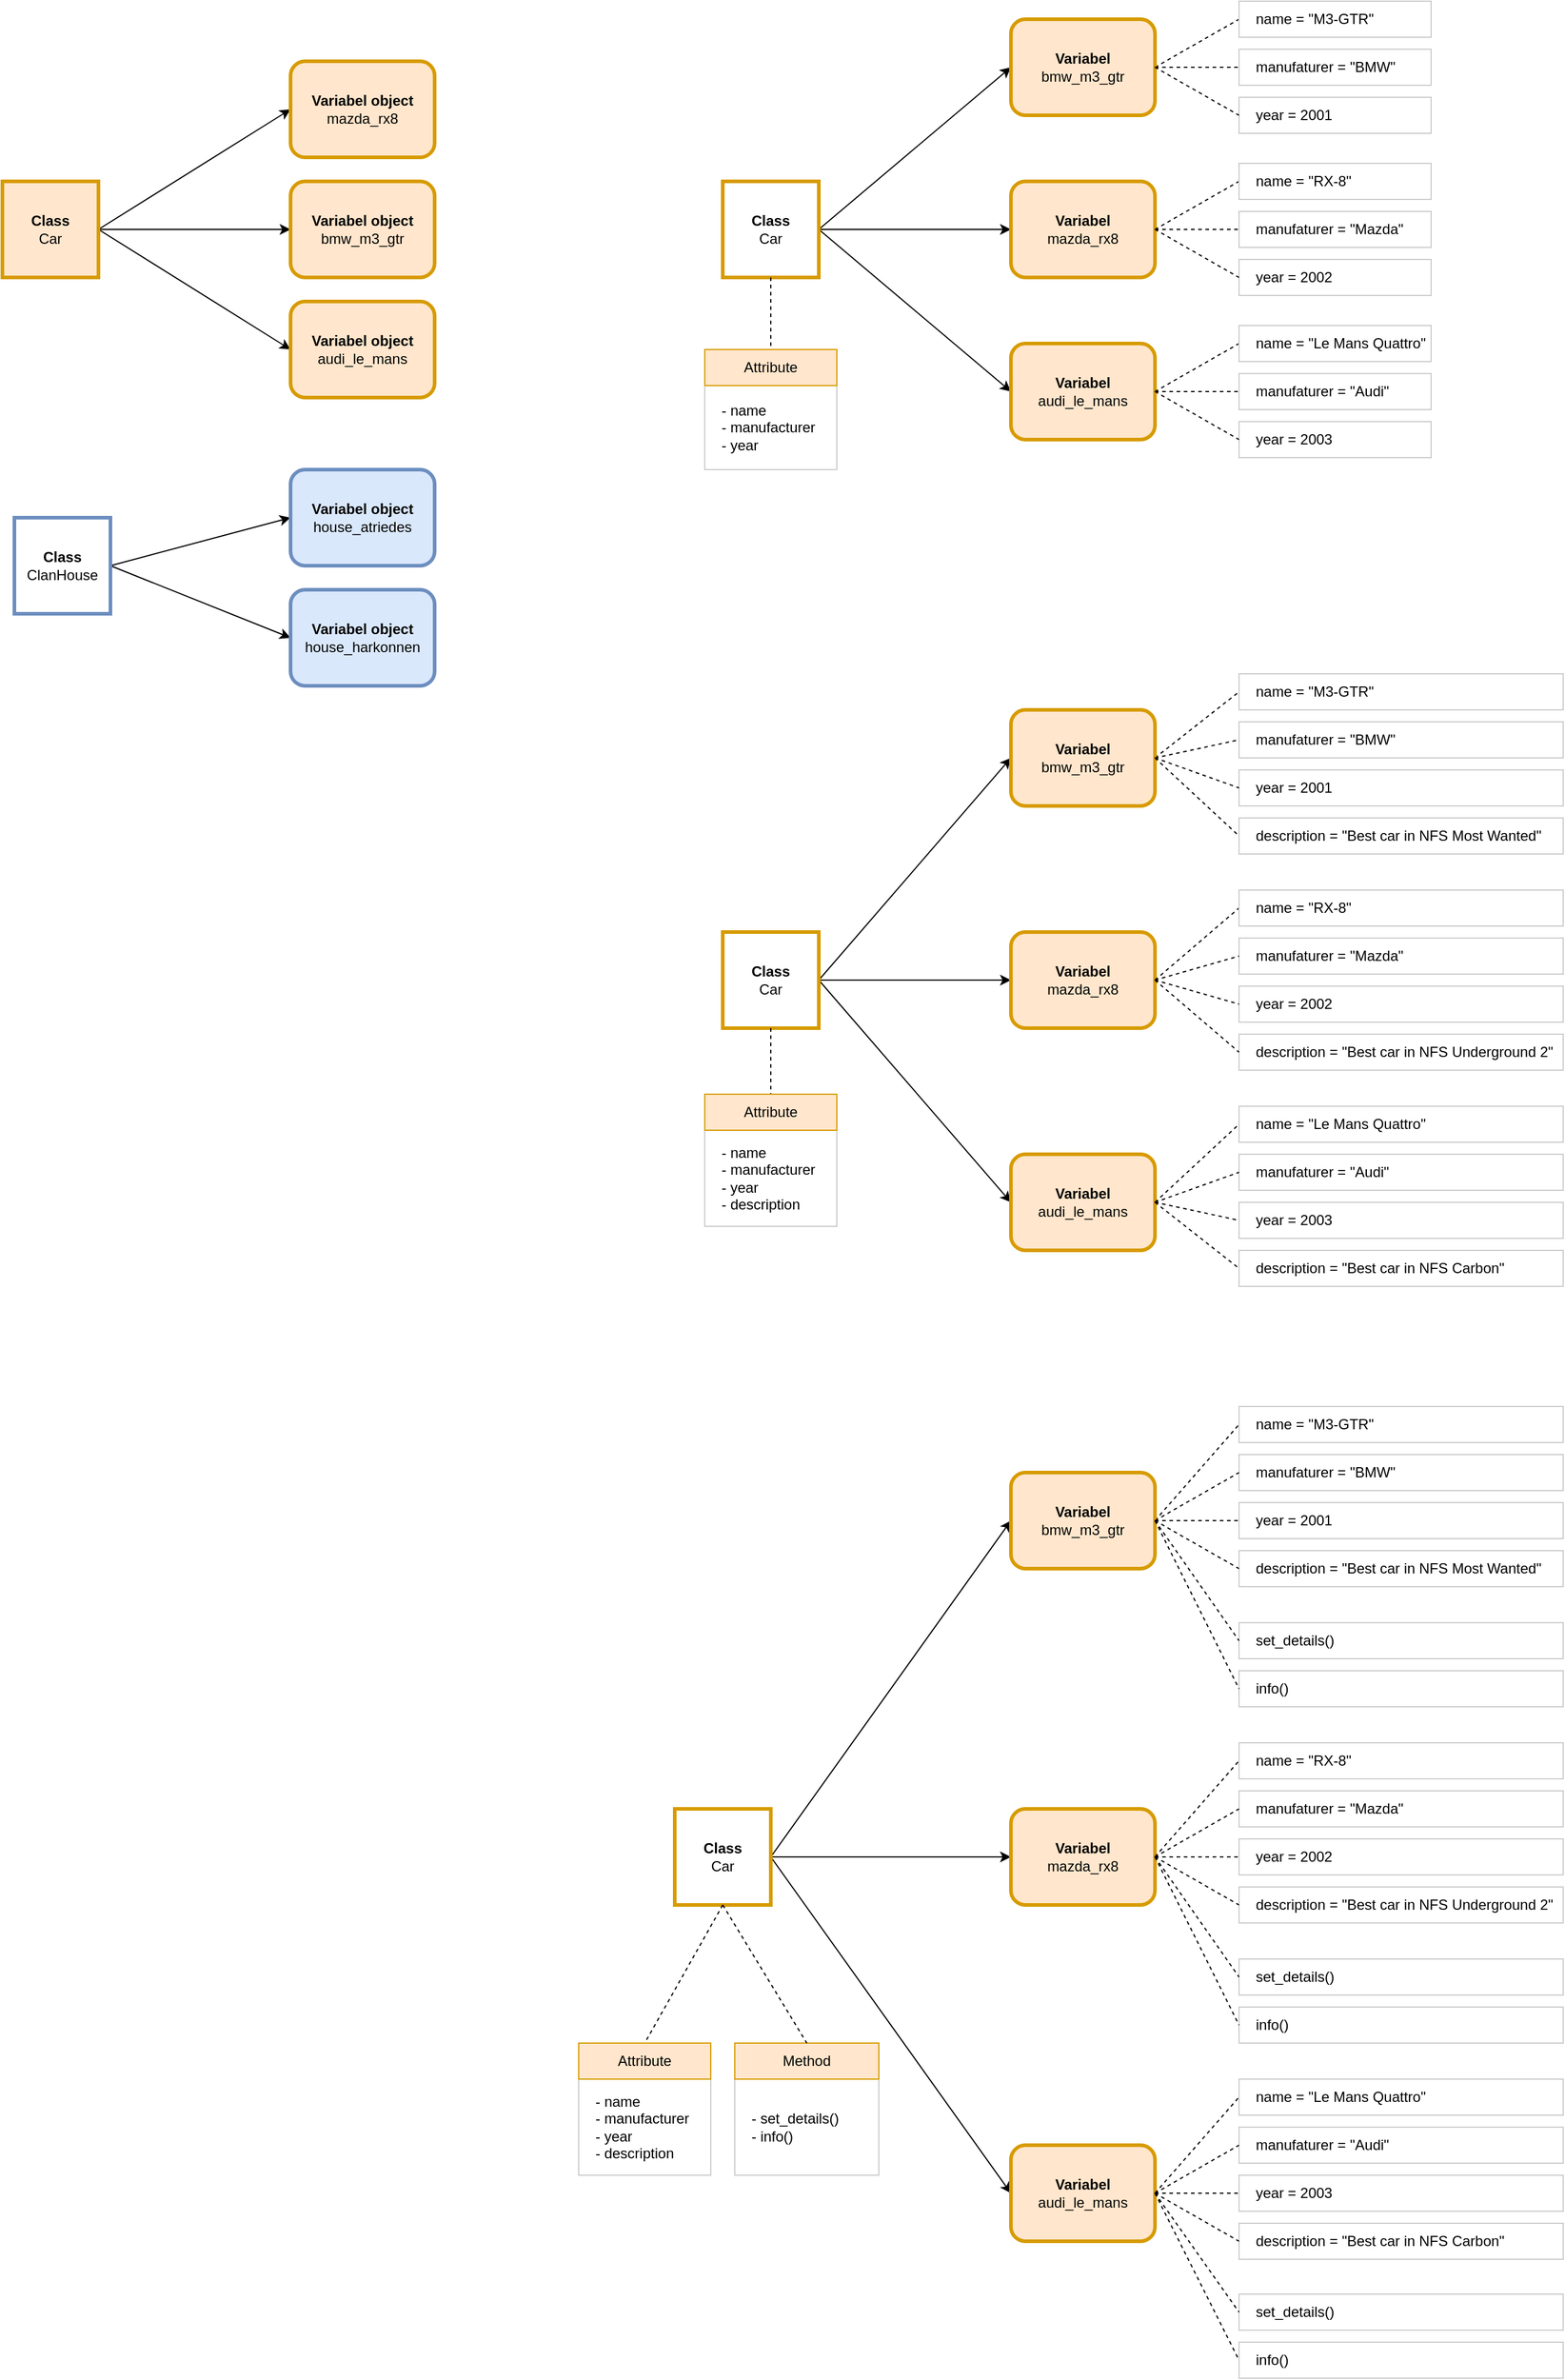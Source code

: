 <mxfile version="22.0.2" type="device">
  <diagram name="Page-1" id="iPndn1mSsLPBSzLqaiKI">
    <mxGraphModel dx="1605" dy="2214" grid="1" gridSize="10" guides="1" tooltips="1" connect="1" arrows="1" fold="1" page="1" pageScale="1" pageWidth="827" pageHeight="1169" math="0" shadow="0">
      <root>
        <mxCell id="0" />
        <mxCell id="1" parent="0" />
        <mxCell id="UMjxPtLC1FxlKbhX4c1e-8" style="rounded=0;orthogonalLoop=1;jettySize=auto;html=1;entryX=0;entryY=0.5;entryDx=0;entryDy=0;exitX=1;exitY=0.5;exitDx=0;exitDy=0;" parent="1" source="UMjxPtLC1FxlKbhX4c1e-1" target="UMjxPtLC1FxlKbhX4c1e-5" edge="1">
          <mxGeometry relative="1" as="geometry" />
        </mxCell>
        <mxCell id="UMjxPtLC1FxlKbhX4c1e-9" style="rounded=0;orthogonalLoop=1;jettySize=auto;html=1;entryX=0;entryY=0.5;entryDx=0;entryDy=0;" parent="1" source="UMjxPtLC1FxlKbhX4c1e-1" target="UMjxPtLC1FxlKbhX4c1e-6" edge="1">
          <mxGeometry relative="1" as="geometry" />
        </mxCell>
        <mxCell id="UMjxPtLC1FxlKbhX4c1e-10" style="rounded=0;orthogonalLoop=1;jettySize=auto;html=1;entryX=0;entryY=0.5;entryDx=0;entryDy=0;exitX=1;exitY=0.5;exitDx=0;exitDy=0;" parent="1" source="UMjxPtLC1FxlKbhX4c1e-1" target="UMjxPtLC1FxlKbhX4c1e-7" edge="1">
          <mxGeometry relative="1" as="geometry" />
        </mxCell>
        <mxCell id="UMjxPtLC1FxlKbhX4c1e-1" value="&lt;b&gt;Class&lt;/b&gt;&lt;br&gt;Car" style="whiteSpace=wrap;html=1;aspect=fixed;fillColor=#ffe6cc;strokeColor=#d79b00;strokeWidth=3;" parent="1" vertex="1">
          <mxGeometry x="160" y="140" width="80" height="80" as="geometry" />
        </mxCell>
        <mxCell id="UMjxPtLC1FxlKbhX4c1e-5" value="&lt;b&gt;Variabel object&lt;/b&gt;&lt;br&gt;mazda_rx8" style="rounded=1;whiteSpace=wrap;html=1;fillColor=#ffe6cc;strokeColor=#d79b00;strokeWidth=3;" parent="1" vertex="1">
          <mxGeometry x="400" y="40" width="120" height="80" as="geometry" />
        </mxCell>
        <mxCell id="UMjxPtLC1FxlKbhX4c1e-6" value="&lt;b style=&quot;border-color: var(--border-color);&quot;&gt;Variabel object&lt;/b&gt;&lt;br&gt;bmw_m3_gtr" style="rounded=1;whiteSpace=wrap;html=1;fillColor=#ffe6cc;strokeColor=#d79b00;strokeWidth=3;" parent="1" vertex="1">
          <mxGeometry x="400" y="140" width="120" height="80" as="geometry" />
        </mxCell>
        <mxCell id="UMjxPtLC1FxlKbhX4c1e-7" value="&lt;b style=&quot;border-color: var(--border-color);&quot;&gt;Variabel object&lt;/b&gt;&lt;br&gt;audi_le_mans" style="rounded=1;whiteSpace=wrap;html=1;fillColor=#ffe6cc;strokeColor=#d79b00;strokeWidth=3;" parent="1" vertex="1">
          <mxGeometry x="400" y="240" width="120" height="80" as="geometry" />
        </mxCell>
        <mxCell id="UMjxPtLC1FxlKbhX4c1e-11" style="rounded=0;orthogonalLoop=1;jettySize=auto;html=1;entryX=0;entryY=0.5;entryDx=0;entryDy=0;exitX=1;exitY=0.5;exitDx=0;exitDy=0;" parent="1" source="UMjxPtLC1FxlKbhX4c1e-14" target="UMjxPtLC1FxlKbhX4c1e-15" edge="1">
          <mxGeometry relative="1" as="geometry" />
        </mxCell>
        <mxCell id="UMjxPtLC1FxlKbhX4c1e-12" style="rounded=0;orthogonalLoop=1;jettySize=auto;html=1;entryX=0;entryY=0.5;entryDx=0;entryDy=0;exitX=1;exitY=0.5;exitDx=0;exitDy=0;" parent="1" source="UMjxPtLC1FxlKbhX4c1e-14" target="UMjxPtLC1FxlKbhX4c1e-16" edge="1">
          <mxGeometry relative="1" as="geometry" />
        </mxCell>
        <mxCell id="UMjxPtLC1FxlKbhX4c1e-14" value="&lt;b&gt;Class&lt;/b&gt;&lt;br&gt;ClanHouse" style="whiteSpace=wrap;html=1;aspect=fixed;fillColor=#ffffff;strokeColor=#6c8ebf;strokeWidth=3;" parent="1" vertex="1">
          <mxGeometry x="170" y="420" width="80" height="80" as="geometry" />
        </mxCell>
        <mxCell id="UMjxPtLC1FxlKbhX4c1e-15" value="&lt;b style=&quot;border-color: var(--border-color);&quot;&gt;Variabel object&lt;/b&gt;&lt;br&gt;house_atriedes" style="rounded=1;whiteSpace=wrap;html=1;fillColor=#dae8fc;strokeColor=#6c8ebf;strokeWidth=3;" parent="1" vertex="1">
          <mxGeometry x="400" y="380" width="120" height="80" as="geometry" />
        </mxCell>
        <mxCell id="UMjxPtLC1FxlKbhX4c1e-16" value="&lt;b style=&quot;border-color: var(--border-color);&quot;&gt;Variabel object&lt;/b&gt;&lt;br&gt;house_harkonnen" style="rounded=1;whiteSpace=wrap;html=1;fillColor=#dae8fc;strokeColor=#6c8ebf;strokeWidth=3;" parent="1" vertex="1">
          <mxGeometry x="400" y="480" width="120" height="80" as="geometry" />
        </mxCell>
        <mxCell id="UMjxPtLC1FxlKbhX4c1e-18" style="rounded=0;orthogonalLoop=1;jettySize=auto;html=1;entryX=0;entryY=0.5;entryDx=0;entryDy=0;exitX=1;exitY=0.5;exitDx=0;exitDy=0;" parent="1" source="UMjxPtLC1FxlKbhX4c1e-21" target="UMjxPtLC1FxlKbhX4c1e-22" edge="1">
          <mxGeometry relative="1" as="geometry" />
        </mxCell>
        <mxCell id="UMjxPtLC1FxlKbhX4c1e-19" style="rounded=0;orthogonalLoop=1;jettySize=auto;html=1;entryX=0;entryY=0.5;entryDx=0;entryDy=0;" parent="1" source="UMjxPtLC1FxlKbhX4c1e-21" target="UMjxPtLC1FxlKbhX4c1e-23" edge="1">
          <mxGeometry relative="1" as="geometry" />
        </mxCell>
        <mxCell id="UMjxPtLC1FxlKbhX4c1e-20" style="rounded=0;orthogonalLoop=1;jettySize=auto;html=1;entryX=0;entryY=0.5;entryDx=0;entryDy=0;exitX=1;exitY=0.5;exitDx=0;exitDy=0;" parent="1" source="UMjxPtLC1FxlKbhX4c1e-21" target="UMjxPtLC1FxlKbhX4c1e-24" edge="1">
          <mxGeometry relative="1" as="geometry" />
        </mxCell>
        <mxCell id="UMjxPtLC1FxlKbhX4c1e-21" value="&lt;b&gt;Class&lt;/b&gt;&lt;br&gt;Car" style="whiteSpace=wrap;html=1;aspect=fixed;fillColor=#ffffff;strokeColor=#d79b00;strokeWidth=3;" parent="1" vertex="1">
          <mxGeometry x="760" y="140" width="80" height="80" as="geometry" />
        </mxCell>
        <mxCell id="UMjxPtLC1FxlKbhX4c1e-28" style="rounded=0;orthogonalLoop=1;jettySize=auto;html=1;entryX=0;entryY=0.5;entryDx=0;entryDy=0;exitX=1;exitY=0.5;exitDx=0;exitDy=0;endArrow=none;endFill=0;dashed=1;" parent="1" source="UMjxPtLC1FxlKbhX4c1e-22" target="UMjxPtLC1FxlKbhX4c1e-25" edge="1">
          <mxGeometry relative="1" as="geometry" />
        </mxCell>
        <mxCell id="UMjxPtLC1FxlKbhX4c1e-22" value="&lt;b style=&quot;border-color: var(--border-color);&quot;&gt;Variabel&lt;/b&gt;&lt;br&gt;bmw_m3_gtr" style="rounded=1;whiteSpace=wrap;html=1;fillColor=#ffe6cc;strokeColor=#d79b00;strokeWidth=3;" parent="1" vertex="1">
          <mxGeometry x="1000" y="5" width="120" height="80" as="geometry" />
        </mxCell>
        <mxCell id="UMjxPtLC1FxlKbhX4c1e-23" value="&lt;b style=&quot;border-color: var(--border-color);&quot;&gt;Variabel&lt;br&gt;&lt;/b&gt;mazda_rx8" style="rounded=1;whiteSpace=wrap;html=1;fillColor=#ffe6cc;strokeColor=#d79b00;strokeWidth=3;" parent="1" vertex="1">
          <mxGeometry x="1000" y="140" width="120" height="80" as="geometry" />
        </mxCell>
        <mxCell id="UMjxPtLC1FxlKbhX4c1e-24" value="&lt;b style=&quot;border-color: var(--border-color);&quot;&gt;Variabel&lt;/b&gt;&lt;br&gt;audi_le_mans" style="rounded=1;whiteSpace=wrap;html=1;fillColor=#ffe6cc;strokeColor=#d79b00;strokeWidth=3;" parent="1" vertex="1">
          <mxGeometry x="1000" y="275" width="120" height="80" as="geometry" />
        </mxCell>
        <mxCell id="UMjxPtLC1FxlKbhX4c1e-25" value="name = &quot;M3-GTR&quot;" style="rounded=0;whiteSpace=wrap;html=1;align=left;spacingLeft=12;strokeColor=#CCCCCC;" parent="1" vertex="1">
          <mxGeometry x="1190" y="-10" width="160" height="30" as="geometry" />
        </mxCell>
        <mxCell id="UMjxPtLC1FxlKbhX4c1e-26" value="manufaturer = &quot;BMW&quot;" style="rounded=0;whiteSpace=wrap;html=1;align=left;spacingLeft=12;strokeColor=#CCCCCC;" parent="1" vertex="1">
          <mxGeometry x="1190" y="30" width="160" height="30" as="geometry" />
        </mxCell>
        <mxCell id="UMjxPtLC1FxlKbhX4c1e-27" value="year = 2001" style="rounded=0;whiteSpace=wrap;html=1;align=left;spacingLeft=12;strokeColor=#CCCCCC;" parent="1" vertex="1">
          <mxGeometry x="1190" y="70" width="160" height="30" as="geometry" />
        </mxCell>
        <mxCell id="UMjxPtLC1FxlKbhX4c1e-29" style="rounded=0;orthogonalLoop=1;jettySize=auto;html=1;entryX=0;entryY=0.5;entryDx=0;entryDy=0;exitX=1;exitY=0.5;exitDx=0;exitDy=0;endArrow=none;endFill=0;dashed=1;" parent="1" source="UMjxPtLC1FxlKbhX4c1e-22" target="UMjxPtLC1FxlKbhX4c1e-26" edge="1">
          <mxGeometry relative="1" as="geometry">
            <mxPoint x="1130" y="55" as="sourcePoint" />
            <mxPoint x="1200" y="15" as="targetPoint" />
          </mxGeometry>
        </mxCell>
        <mxCell id="UMjxPtLC1FxlKbhX4c1e-30" style="rounded=0;orthogonalLoop=1;jettySize=auto;html=1;entryX=0;entryY=0.5;entryDx=0;entryDy=0;exitX=1;exitY=0.5;exitDx=0;exitDy=0;endArrow=none;endFill=0;dashed=1;" parent="1" source="UMjxPtLC1FxlKbhX4c1e-22" target="UMjxPtLC1FxlKbhX4c1e-27" edge="1">
          <mxGeometry relative="1" as="geometry">
            <mxPoint x="1130" y="55" as="sourcePoint" />
            <mxPoint x="1200" y="55" as="targetPoint" />
          </mxGeometry>
        </mxCell>
        <mxCell id="UMjxPtLC1FxlKbhX4c1e-31" style="rounded=0;orthogonalLoop=1;jettySize=auto;html=1;entryX=0;entryY=0.5;entryDx=0;entryDy=0;exitX=1;exitY=0.5;exitDx=0;exitDy=0;endArrow=none;endFill=0;dashed=1;" parent="1" target="UMjxPtLC1FxlKbhX4c1e-32" edge="1">
          <mxGeometry relative="1" as="geometry">
            <mxPoint x="1120" y="180" as="sourcePoint" />
          </mxGeometry>
        </mxCell>
        <mxCell id="UMjxPtLC1FxlKbhX4c1e-32" value="name = &quot;RX-8&quot;" style="rounded=0;whiteSpace=wrap;html=1;align=left;spacingLeft=12;strokeColor=#CCCCCC;" parent="1" vertex="1">
          <mxGeometry x="1190" y="125" width="160" height="30" as="geometry" />
        </mxCell>
        <mxCell id="UMjxPtLC1FxlKbhX4c1e-33" value="manufaturer = &quot;Mazda&quot;" style="rounded=0;whiteSpace=wrap;html=1;align=left;spacingLeft=12;strokeColor=#CCCCCC;" parent="1" vertex="1">
          <mxGeometry x="1190" y="165" width="160" height="30" as="geometry" />
        </mxCell>
        <mxCell id="UMjxPtLC1FxlKbhX4c1e-34" value="year = 2002" style="rounded=0;whiteSpace=wrap;html=1;align=left;spacingLeft=12;strokeColor=#CCCCCC;" parent="1" vertex="1">
          <mxGeometry x="1190" y="205" width="160" height="30" as="geometry" />
        </mxCell>
        <mxCell id="UMjxPtLC1FxlKbhX4c1e-35" style="rounded=0;orthogonalLoop=1;jettySize=auto;html=1;entryX=0;entryY=0.5;entryDx=0;entryDy=0;exitX=1;exitY=0.5;exitDx=0;exitDy=0;endArrow=none;endFill=0;dashed=1;" parent="1" target="UMjxPtLC1FxlKbhX4c1e-33" edge="1">
          <mxGeometry relative="1" as="geometry">
            <mxPoint x="1120" y="180" as="sourcePoint" />
            <mxPoint x="1200" y="150" as="targetPoint" />
          </mxGeometry>
        </mxCell>
        <mxCell id="UMjxPtLC1FxlKbhX4c1e-36" style="rounded=0;orthogonalLoop=1;jettySize=auto;html=1;entryX=0;entryY=0.5;entryDx=0;entryDy=0;exitX=1;exitY=0.5;exitDx=0;exitDy=0;endArrow=none;endFill=0;dashed=1;" parent="1" target="UMjxPtLC1FxlKbhX4c1e-34" edge="1">
          <mxGeometry relative="1" as="geometry">
            <mxPoint x="1120" y="180" as="sourcePoint" />
            <mxPoint x="1200" y="190" as="targetPoint" />
          </mxGeometry>
        </mxCell>
        <mxCell id="UMjxPtLC1FxlKbhX4c1e-37" style="rounded=0;orthogonalLoop=1;jettySize=auto;html=1;entryX=0;entryY=0.5;entryDx=0;entryDy=0;exitX=1;exitY=0.5;exitDx=0;exitDy=0;endArrow=none;endFill=0;dashed=1;" parent="1" target="UMjxPtLC1FxlKbhX4c1e-38" edge="1">
          <mxGeometry relative="1" as="geometry">
            <mxPoint x="1120" y="315" as="sourcePoint" />
          </mxGeometry>
        </mxCell>
        <mxCell id="UMjxPtLC1FxlKbhX4c1e-38" value="name = &quot;Le Mans Quattro&quot;" style="rounded=0;whiteSpace=wrap;html=1;align=left;spacingLeft=12;strokeColor=#CCCCCC;" parent="1" vertex="1">
          <mxGeometry x="1190" y="260" width="160" height="30" as="geometry" />
        </mxCell>
        <mxCell id="UMjxPtLC1FxlKbhX4c1e-39" value="manufaturer = &quot;Audi&quot;" style="rounded=0;whiteSpace=wrap;html=1;align=left;spacingLeft=12;strokeColor=#CCCCCC;" parent="1" vertex="1">
          <mxGeometry x="1190" y="300" width="160" height="30" as="geometry" />
        </mxCell>
        <mxCell id="UMjxPtLC1FxlKbhX4c1e-40" value="year = 2003" style="rounded=0;whiteSpace=wrap;html=1;align=left;spacingLeft=12;strokeColor=#CCCCCC;" parent="1" vertex="1">
          <mxGeometry x="1190" y="340" width="160" height="30" as="geometry" />
        </mxCell>
        <mxCell id="UMjxPtLC1FxlKbhX4c1e-41" style="rounded=0;orthogonalLoop=1;jettySize=auto;html=1;entryX=0;entryY=0.5;entryDx=0;entryDy=0;exitX=1;exitY=0.5;exitDx=0;exitDy=0;endArrow=none;endFill=0;dashed=1;" parent="1" target="UMjxPtLC1FxlKbhX4c1e-39" edge="1">
          <mxGeometry relative="1" as="geometry">
            <mxPoint x="1120" y="315" as="sourcePoint" />
            <mxPoint x="1200" y="285" as="targetPoint" />
          </mxGeometry>
        </mxCell>
        <mxCell id="UMjxPtLC1FxlKbhX4c1e-42" style="rounded=0;orthogonalLoop=1;jettySize=auto;html=1;entryX=0;entryY=0.5;entryDx=0;entryDy=0;exitX=1;exitY=0.5;exitDx=0;exitDy=0;endArrow=none;endFill=0;dashed=1;" parent="1" target="UMjxPtLC1FxlKbhX4c1e-40" edge="1">
          <mxGeometry relative="1" as="geometry">
            <mxPoint x="1120" y="315" as="sourcePoint" />
            <mxPoint x="1200" y="325" as="targetPoint" />
          </mxGeometry>
        </mxCell>
        <mxCell id="UMjxPtLC1FxlKbhX4c1e-45" value="- name&lt;br&gt;- manufacturer&lt;br&gt;- year" style="rounded=0;whiteSpace=wrap;html=1;align=left;spacingLeft=12;strokeColor=#CCCCCC;" parent="1" vertex="1">
          <mxGeometry x="745" y="310" width="110" height="70" as="geometry" />
        </mxCell>
        <mxCell id="UMjxPtLC1FxlKbhX4c1e-48" style="rounded=0;orthogonalLoop=1;jettySize=auto;html=1;entryX=0.5;entryY=0;entryDx=0;entryDy=0;exitX=0.5;exitY=1;exitDx=0;exitDy=0;endArrow=none;endFill=0;dashed=1;" parent="1" source="UMjxPtLC1FxlKbhX4c1e-21" target="UMjxPtLC1FxlKbhX4c1e-49" edge="1">
          <mxGeometry relative="1" as="geometry">
            <mxPoint x="1130" y="190" as="sourcePoint" />
            <mxPoint x="1200" y="150" as="targetPoint" />
          </mxGeometry>
        </mxCell>
        <mxCell id="UMjxPtLC1FxlKbhX4c1e-49" value="Attribute" style="rounded=0;whiteSpace=wrap;html=1;align=center;spacingLeft=0;strokeColor=#d79b00;fillColor=#ffe6cc;" parent="1" vertex="1">
          <mxGeometry x="745" y="280" width="110" height="30" as="geometry" />
        </mxCell>
        <mxCell id="UMjxPtLC1FxlKbhX4c1e-50" style="rounded=0;orthogonalLoop=1;jettySize=auto;html=1;entryX=0;entryY=0.5;entryDx=0;entryDy=0;exitX=1;exitY=0.5;exitDx=0;exitDy=0;" parent="1" source="UMjxPtLC1FxlKbhX4c1e-53" target="UMjxPtLC1FxlKbhX4c1e-55" edge="1">
          <mxGeometry relative="1" as="geometry" />
        </mxCell>
        <mxCell id="UMjxPtLC1FxlKbhX4c1e-51" style="rounded=0;orthogonalLoop=1;jettySize=auto;html=1;entryX=0;entryY=0.5;entryDx=0;entryDy=0;exitX=1;exitY=0.5;exitDx=0;exitDy=0;" parent="1" source="UMjxPtLC1FxlKbhX4c1e-53" target="UMjxPtLC1FxlKbhX4c1e-56" edge="1">
          <mxGeometry relative="1" as="geometry" />
        </mxCell>
        <mxCell id="UMjxPtLC1FxlKbhX4c1e-52" style="rounded=0;orthogonalLoop=1;jettySize=auto;html=1;entryX=0;entryY=0.5;entryDx=0;entryDy=0;exitX=1;exitY=0.5;exitDx=0;exitDy=0;" parent="1" source="UMjxPtLC1FxlKbhX4c1e-53" target="UMjxPtLC1FxlKbhX4c1e-57" edge="1">
          <mxGeometry relative="1" as="geometry" />
        </mxCell>
        <mxCell id="UMjxPtLC1FxlKbhX4c1e-53" value="&lt;b&gt;Class&lt;/b&gt;&lt;br&gt;Car" style="whiteSpace=wrap;html=1;aspect=fixed;fillColor=#ffffff;strokeColor=#d79b00;strokeWidth=3;" parent="1" vertex="1">
          <mxGeometry x="760" y="765" width="80" height="80" as="geometry" />
        </mxCell>
        <mxCell id="UMjxPtLC1FxlKbhX4c1e-54" style="rounded=0;orthogonalLoop=1;jettySize=auto;html=1;entryX=0;entryY=0.5;entryDx=0;entryDy=0;exitX=1;exitY=0.5;exitDx=0;exitDy=0;endArrow=none;endFill=0;dashed=1;" parent="1" source="UMjxPtLC1FxlKbhX4c1e-55" target="UMjxPtLC1FxlKbhX4c1e-58" edge="1">
          <mxGeometry relative="1" as="geometry" />
        </mxCell>
        <mxCell id="UMjxPtLC1FxlKbhX4c1e-55" value="&lt;b style=&quot;border-color: var(--border-color);&quot;&gt;Variabel&lt;/b&gt;&lt;br&gt;bmw_m3_gtr" style="rounded=1;whiteSpace=wrap;html=1;fillColor=#ffe6cc;strokeColor=#d79b00;strokeWidth=3;" parent="1" vertex="1">
          <mxGeometry x="1000" y="580" width="120" height="80" as="geometry" />
        </mxCell>
        <mxCell id="UMjxPtLC1FxlKbhX4c1e-56" value="&lt;b style=&quot;border-color: var(--border-color);&quot;&gt;Variabel&lt;br&gt;&lt;/b&gt;mazda_rx8" style="rounded=1;whiteSpace=wrap;html=1;fillColor=#ffe6cc;strokeColor=#d79b00;strokeWidth=3;" parent="1" vertex="1">
          <mxGeometry x="1000" y="765" width="120" height="80" as="geometry" />
        </mxCell>
        <mxCell id="UMjxPtLC1FxlKbhX4c1e-57" value="&lt;b style=&quot;border-color: var(--border-color);&quot;&gt;Variabel&lt;/b&gt;&lt;br&gt;audi_le_mans" style="rounded=1;whiteSpace=wrap;html=1;fillColor=#ffe6cc;strokeColor=#d79b00;strokeWidth=3;" parent="1" vertex="1">
          <mxGeometry x="1000" y="950" width="120" height="80" as="geometry" />
        </mxCell>
        <mxCell id="UMjxPtLC1FxlKbhX4c1e-58" value="name = &quot;M3-GTR&quot;" style="rounded=0;whiteSpace=wrap;html=1;align=left;spacingLeft=12;strokeColor=#CCCCCC;" parent="1" vertex="1">
          <mxGeometry x="1190" y="550" width="270" height="30" as="geometry" />
        </mxCell>
        <mxCell id="UMjxPtLC1FxlKbhX4c1e-59" value="manufaturer = &quot;BMW&quot;" style="rounded=0;whiteSpace=wrap;html=1;align=left;spacingLeft=12;strokeColor=#CCCCCC;" parent="1" vertex="1">
          <mxGeometry x="1190" y="590" width="270" height="30" as="geometry" />
        </mxCell>
        <mxCell id="UMjxPtLC1FxlKbhX4c1e-60" value="year = 2001" style="rounded=0;whiteSpace=wrap;html=1;align=left;spacingLeft=12;strokeColor=#CCCCCC;" parent="1" vertex="1">
          <mxGeometry x="1190" y="630" width="270" height="30" as="geometry" />
        </mxCell>
        <mxCell id="UMjxPtLC1FxlKbhX4c1e-61" style="rounded=0;orthogonalLoop=1;jettySize=auto;html=1;entryX=0;entryY=0.5;entryDx=0;entryDy=0;exitX=1;exitY=0.5;exitDx=0;exitDy=0;endArrow=none;endFill=0;dashed=1;" parent="1" source="UMjxPtLC1FxlKbhX4c1e-55" target="UMjxPtLC1FxlKbhX4c1e-59" edge="1">
          <mxGeometry relative="1" as="geometry">
            <mxPoint x="1130" y="545" as="sourcePoint" />
            <mxPoint x="1200" y="505" as="targetPoint" />
          </mxGeometry>
        </mxCell>
        <mxCell id="UMjxPtLC1FxlKbhX4c1e-62" style="rounded=0;orthogonalLoop=1;jettySize=auto;html=1;entryX=0;entryY=0.5;entryDx=0;entryDy=0;exitX=1;exitY=0.5;exitDx=0;exitDy=0;endArrow=none;endFill=0;dashed=1;" parent="1" source="UMjxPtLC1FxlKbhX4c1e-55" target="UMjxPtLC1FxlKbhX4c1e-60" edge="1">
          <mxGeometry relative="1" as="geometry">
            <mxPoint x="1130" y="545" as="sourcePoint" />
            <mxPoint x="1200" y="545" as="targetPoint" />
          </mxGeometry>
        </mxCell>
        <mxCell id="UMjxPtLC1FxlKbhX4c1e-63" style="rounded=0;orthogonalLoop=1;jettySize=auto;html=1;entryX=0;entryY=0.5;entryDx=0;entryDy=0;exitX=1;exitY=0.5;exitDx=0;exitDy=0;endArrow=none;endFill=0;dashed=1;" parent="1" source="UMjxPtLC1FxlKbhX4c1e-56" target="UMjxPtLC1FxlKbhX4c1e-64" edge="1">
          <mxGeometry relative="1" as="geometry">
            <mxPoint x="1120" y="767.5" as="sourcePoint" />
          </mxGeometry>
        </mxCell>
        <mxCell id="UMjxPtLC1FxlKbhX4c1e-64" value="name = &quot;RX-8&quot;" style="rounded=0;whiteSpace=wrap;html=1;align=left;spacingLeft=12;strokeColor=#CCCCCC;" parent="1" vertex="1">
          <mxGeometry x="1190" y="730" width="270" height="30" as="geometry" />
        </mxCell>
        <mxCell id="UMjxPtLC1FxlKbhX4c1e-65" value="manufaturer = &quot;Mazda&quot;" style="rounded=0;whiteSpace=wrap;html=1;align=left;spacingLeft=12;strokeColor=#CCCCCC;" parent="1" vertex="1">
          <mxGeometry x="1190" y="770" width="270" height="30" as="geometry" />
        </mxCell>
        <mxCell id="UMjxPtLC1FxlKbhX4c1e-66" value="year = 2002" style="rounded=0;whiteSpace=wrap;html=1;align=left;spacingLeft=12;strokeColor=#CCCCCC;" parent="1" vertex="1">
          <mxGeometry x="1190" y="810" width="270" height="30" as="geometry" />
        </mxCell>
        <mxCell id="UMjxPtLC1FxlKbhX4c1e-67" style="rounded=0;orthogonalLoop=1;jettySize=auto;html=1;entryX=0;entryY=0.5;entryDx=0;entryDy=0;exitX=1;exitY=0.5;exitDx=0;exitDy=0;endArrow=none;endFill=0;dashed=1;" parent="1" source="UMjxPtLC1FxlKbhX4c1e-56" target="UMjxPtLC1FxlKbhX4c1e-65" edge="1">
          <mxGeometry relative="1" as="geometry">
            <mxPoint x="1120" y="767.5" as="sourcePoint" />
            <mxPoint x="1200" y="737.5" as="targetPoint" />
          </mxGeometry>
        </mxCell>
        <mxCell id="UMjxPtLC1FxlKbhX4c1e-68" style="rounded=0;orthogonalLoop=1;jettySize=auto;html=1;entryX=0;entryY=0.5;entryDx=0;entryDy=0;exitX=1;exitY=0.5;exitDx=0;exitDy=0;endArrow=none;endFill=0;dashed=1;" parent="1" source="UMjxPtLC1FxlKbhX4c1e-56" target="UMjxPtLC1FxlKbhX4c1e-66" edge="1">
          <mxGeometry relative="1" as="geometry">
            <mxPoint x="1120" y="767.5" as="sourcePoint" />
            <mxPoint x="1200" y="777.5" as="targetPoint" />
          </mxGeometry>
        </mxCell>
        <mxCell id="UMjxPtLC1FxlKbhX4c1e-69" style="rounded=0;orthogonalLoop=1;jettySize=auto;html=1;entryX=0;entryY=0.5;entryDx=0;entryDy=0;exitX=1;exitY=0.5;exitDx=0;exitDy=0;endArrow=none;endFill=0;dashed=1;" parent="1" source="UMjxPtLC1FxlKbhX4c1e-57" target="UMjxPtLC1FxlKbhX4c1e-70" edge="1">
          <mxGeometry relative="1" as="geometry">
            <mxPoint x="1120" y="1075" as="sourcePoint" />
          </mxGeometry>
        </mxCell>
        <mxCell id="UMjxPtLC1FxlKbhX4c1e-70" value="name = &quot;Le Mans Quattro&quot;" style="rounded=0;whiteSpace=wrap;html=1;align=left;spacingLeft=12;strokeColor=#CCCCCC;" parent="1" vertex="1">
          <mxGeometry x="1190" y="910" width="270" height="30" as="geometry" />
        </mxCell>
        <mxCell id="UMjxPtLC1FxlKbhX4c1e-71" value="manufaturer = &quot;Audi&quot;" style="rounded=0;whiteSpace=wrap;html=1;align=left;spacingLeft=12;strokeColor=#CCCCCC;" parent="1" vertex="1">
          <mxGeometry x="1190" y="950" width="270" height="30" as="geometry" />
        </mxCell>
        <mxCell id="UMjxPtLC1FxlKbhX4c1e-72" value="year = 2003" style="rounded=0;whiteSpace=wrap;html=1;align=left;spacingLeft=12;strokeColor=#CCCCCC;" parent="1" vertex="1">
          <mxGeometry x="1190" y="990" width="270" height="30" as="geometry" />
        </mxCell>
        <mxCell id="UMjxPtLC1FxlKbhX4c1e-73" style="rounded=0;orthogonalLoop=1;jettySize=auto;html=1;entryX=0;entryY=0.5;entryDx=0;entryDy=0;exitX=1;exitY=0.5;exitDx=0;exitDy=0;endArrow=none;endFill=0;dashed=1;" parent="1" source="UMjxPtLC1FxlKbhX4c1e-57" target="UMjxPtLC1FxlKbhX4c1e-71" edge="1">
          <mxGeometry relative="1" as="geometry">
            <mxPoint x="1120" y="1075" as="sourcePoint" />
            <mxPoint x="1200" y="1045" as="targetPoint" />
          </mxGeometry>
        </mxCell>
        <mxCell id="UMjxPtLC1FxlKbhX4c1e-74" style="rounded=0;orthogonalLoop=1;jettySize=auto;html=1;entryX=0;entryY=0.5;entryDx=0;entryDy=0;exitX=1;exitY=0.5;exitDx=0;exitDy=0;endArrow=none;endFill=0;dashed=1;" parent="1" source="UMjxPtLC1FxlKbhX4c1e-57" target="UMjxPtLC1FxlKbhX4c1e-72" edge="1">
          <mxGeometry relative="1" as="geometry">
            <mxPoint x="1120" y="1075" as="sourcePoint" />
            <mxPoint x="1200" y="1085" as="targetPoint" />
          </mxGeometry>
        </mxCell>
        <mxCell id="UMjxPtLC1FxlKbhX4c1e-75" value="- name&lt;br&gt;- manufacturer&lt;br&gt;- year&lt;br&gt;- description" style="rounded=0;whiteSpace=wrap;html=1;align=left;spacingLeft=12;strokeColor=#CCCCCC;" parent="1" vertex="1">
          <mxGeometry x="745" y="930" width="110" height="80" as="geometry" />
        </mxCell>
        <mxCell id="UMjxPtLC1FxlKbhX4c1e-76" style="rounded=0;orthogonalLoop=1;jettySize=auto;html=1;entryX=0.5;entryY=0;entryDx=0;entryDy=0;exitX=0.5;exitY=1;exitDx=0;exitDy=0;endArrow=none;endFill=0;dashed=1;" parent="1" source="UMjxPtLC1FxlKbhX4c1e-53" target="UMjxPtLC1FxlKbhX4c1e-77" edge="1">
          <mxGeometry relative="1" as="geometry">
            <mxPoint x="1160" y="815" as="sourcePoint" />
            <mxPoint x="1230" y="775" as="targetPoint" />
          </mxGeometry>
        </mxCell>
        <mxCell id="UMjxPtLC1FxlKbhX4c1e-77" value="Attribute" style="rounded=0;whiteSpace=wrap;html=1;align=center;spacingLeft=0;strokeColor=#d79b00;fillColor=#ffe6cc;" parent="1" vertex="1">
          <mxGeometry x="745" y="900" width="110" height="30" as="geometry" />
        </mxCell>
        <mxCell id="exEqMIpWvZLhrV4sxclc-1" value="description = &quot;Best car in NFS Most Wanted&quot;" style="rounded=0;whiteSpace=wrap;html=1;align=left;spacingLeft=12;strokeColor=#CCCCCC;" parent="1" vertex="1">
          <mxGeometry x="1190" y="670" width="270" height="30" as="geometry" />
        </mxCell>
        <mxCell id="exEqMIpWvZLhrV4sxclc-2" value="description = &quot;Best car in NFS Underground 2&lt;span style=&quot;background-color: initial;&quot;&gt;&quot;&lt;/span&gt;" style="rounded=0;whiteSpace=wrap;html=1;align=left;spacingLeft=12;strokeColor=#CCCCCC;" parent="1" vertex="1">
          <mxGeometry x="1190" y="850" width="270" height="30" as="geometry" />
        </mxCell>
        <mxCell id="exEqMIpWvZLhrV4sxclc-3" style="rounded=0;orthogonalLoop=1;jettySize=auto;html=1;entryX=0;entryY=0.5;entryDx=0;entryDy=0;exitX=1;exitY=0.5;exitDx=0;exitDy=0;endArrow=none;endFill=0;dashed=1;" parent="1" source="UMjxPtLC1FxlKbhX4c1e-55" target="exEqMIpWvZLhrV4sxclc-1" edge="1">
          <mxGeometry relative="1" as="geometry">
            <mxPoint x="1130" y="535" as="sourcePoint" />
            <mxPoint x="1200" y="535" as="targetPoint" />
          </mxGeometry>
        </mxCell>
        <mxCell id="exEqMIpWvZLhrV4sxclc-4" style="rounded=0;orthogonalLoop=1;jettySize=auto;html=1;entryX=0;entryY=0.5;entryDx=0;entryDy=0;exitX=1;exitY=0.5;exitDx=0;exitDy=0;endArrow=none;endFill=0;dashed=1;" parent="1" source="UMjxPtLC1FxlKbhX4c1e-56" target="exEqMIpWvZLhrV4sxclc-2" edge="1">
          <mxGeometry relative="1" as="geometry">
            <mxPoint x="1130" y="535" as="sourcePoint" />
            <mxPoint x="1200" y="575" as="targetPoint" />
          </mxGeometry>
        </mxCell>
        <mxCell id="exEqMIpWvZLhrV4sxclc-5" value="description = &quot;Best car in NFS Carbon&lt;span style=&quot;background-color: initial;&quot;&gt;&quot;&lt;/span&gt;" style="rounded=0;whiteSpace=wrap;html=1;align=left;spacingLeft=12;strokeColor=#CCCCCC;" parent="1" vertex="1">
          <mxGeometry x="1190" y="1030" width="270" height="30" as="geometry" />
        </mxCell>
        <mxCell id="exEqMIpWvZLhrV4sxclc-6" style="rounded=0;orthogonalLoop=1;jettySize=auto;html=1;entryX=0;entryY=0.5;entryDx=0;entryDy=0;exitX=1;exitY=0.5;exitDx=0;exitDy=0;endArrow=none;endFill=0;dashed=1;" parent="1" source="UMjxPtLC1FxlKbhX4c1e-57" target="exEqMIpWvZLhrV4sxclc-5" edge="1">
          <mxGeometry relative="1" as="geometry">
            <mxPoint x="1130" y="1095" as="sourcePoint" />
            <mxPoint x="1200" y="1095" as="targetPoint" />
          </mxGeometry>
        </mxCell>
        <mxCell id="BQbGLA8V1Elsj8z1Cqr0-1" style="rounded=0;orthogonalLoop=1;jettySize=auto;html=1;entryX=0;entryY=0.5;entryDx=0;entryDy=0;exitX=1;exitY=0.5;exitDx=0;exitDy=0;" edge="1" parent="1" source="BQbGLA8V1Elsj8z1Cqr0-4" target="BQbGLA8V1Elsj8z1Cqr0-6">
          <mxGeometry relative="1" as="geometry" />
        </mxCell>
        <mxCell id="BQbGLA8V1Elsj8z1Cqr0-2" style="rounded=0;orthogonalLoop=1;jettySize=auto;html=1;entryX=0;entryY=0.5;entryDx=0;entryDy=0;exitX=1;exitY=0.5;exitDx=0;exitDy=0;" edge="1" parent="1" source="BQbGLA8V1Elsj8z1Cqr0-4" target="BQbGLA8V1Elsj8z1Cqr0-7">
          <mxGeometry relative="1" as="geometry" />
        </mxCell>
        <mxCell id="BQbGLA8V1Elsj8z1Cqr0-3" style="rounded=0;orthogonalLoop=1;jettySize=auto;html=1;entryX=0;entryY=0.5;entryDx=0;entryDy=0;exitX=1;exitY=0.5;exitDx=0;exitDy=0;" edge="1" parent="1" source="BQbGLA8V1Elsj8z1Cqr0-4" target="BQbGLA8V1Elsj8z1Cqr0-8">
          <mxGeometry relative="1" as="geometry" />
        </mxCell>
        <mxCell id="BQbGLA8V1Elsj8z1Cqr0-4" value="&lt;b&gt;Class&lt;/b&gt;&lt;br&gt;Car" style="whiteSpace=wrap;html=1;aspect=fixed;fillColor=#ffffff;strokeColor=#d79b00;strokeWidth=3;" vertex="1" parent="1">
          <mxGeometry x="720" y="1495" width="80" height="80" as="geometry" />
        </mxCell>
        <mxCell id="BQbGLA8V1Elsj8z1Cqr0-5" style="rounded=0;orthogonalLoop=1;jettySize=auto;html=1;entryX=0;entryY=0.5;entryDx=0;entryDy=0;exitX=1;exitY=0.5;exitDx=0;exitDy=0;endArrow=none;endFill=0;dashed=1;" edge="1" parent="1" source="BQbGLA8V1Elsj8z1Cqr0-6" target="BQbGLA8V1Elsj8z1Cqr0-9">
          <mxGeometry relative="1" as="geometry" />
        </mxCell>
        <mxCell id="BQbGLA8V1Elsj8z1Cqr0-6" value="&lt;b style=&quot;border-color: var(--border-color);&quot;&gt;Variabel&lt;/b&gt;&lt;br&gt;bmw_m3_gtr" style="rounded=1;whiteSpace=wrap;html=1;fillColor=#ffe6cc;strokeColor=#d79b00;strokeWidth=3;" vertex="1" parent="1">
          <mxGeometry x="1000" y="1215" width="120" height="80" as="geometry" />
        </mxCell>
        <mxCell id="BQbGLA8V1Elsj8z1Cqr0-7" value="&lt;b style=&quot;border-color: var(--border-color);&quot;&gt;Variabel&lt;br&gt;&lt;/b&gt;mazda_rx8" style="rounded=1;whiteSpace=wrap;html=1;fillColor=#ffe6cc;strokeColor=#d79b00;strokeWidth=3;" vertex="1" parent="1">
          <mxGeometry x="1000" y="1495" width="120" height="80" as="geometry" />
        </mxCell>
        <mxCell id="BQbGLA8V1Elsj8z1Cqr0-8" value="&lt;b style=&quot;border-color: var(--border-color);&quot;&gt;Variabel&lt;/b&gt;&lt;br&gt;audi_le_mans" style="rounded=1;whiteSpace=wrap;html=1;fillColor=#ffe6cc;strokeColor=#d79b00;strokeWidth=3;" vertex="1" parent="1">
          <mxGeometry x="1000" y="1775" width="120" height="80" as="geometry" />
        </mxCell>
        <mxCell id="BQbGLA8V1Elsj8z1Cqr0-9" value="name = &quot;M3-GTR&quot;" style="rounded=0;whiteSpace=wrap;html=1;align=left;spacingLeft=12;strokeColor=#CCCCCC;" vertex="1" parent="1">
          <mxGeometry x="1190" y="1160" width="270" height="30" as="geometry" />
        </mxCell>
        <mxCell id="BQbGLA8V1Elsj8z1Cqr0-10" value="manufaturer = &quot;BMW&quot;" style="rounded=0;whiteSpace=wrap;html=1;align=left;spacingLeft=12;strokeColor=#CCCCCC;" vertex="1" parent="1">
          <mxGeometry x="1190" y="1200" width="270" height="30" as="geometry" />
        </mxCell>
        <mxCell id="BQbGLA8V1Elsj8z1Cqr0-11" value="year = 2001" style="rounded=0;whiteSpace=wrap;html=1;align=left;spacingLeft=12;strokeColor=#CCCCCC;" vertex="1" parent="1">
          <mxGeometry x="1190" y="1240" width="270" height="30" as="geometry" />
        </mxCell>
        <mxCell id="BQbGLA8V1Elsj8z1Cqr0-12" style="rounded=0;orthogonalLoop=1;jettySize=auto;html=1;entryX=0;entryY=0.5;entryDx=0;entryDy=0;exitX=1;exitY=0.5;exitDx=0;exitDy=0;endArrow=none;endFill=0;dashed=1;" edge="1" parent="1" source="BQbGLA8V1Elsj8z1Cqr0-6" target="BQbGLA8V1Elsj8z1Cqr0-10">
          <mxGeometry relative="1" as="geometry">
            <mxPoint x="1130" y="1275" as="sourcePoint" />
            <mxPoint x="1200" y="1235" as="targetPoint" />
          </mxGeometry>
        </mxCell>
        <mxCell id="BQbGLA8V1Elsj8z1Cqr0-13" style="rounded=0;orthogonalLoop=1;jettySize=auto;html=1;entryX=0;entryY=0.5;entryDx=0;entryDy=0;exitX=1;exitY=0.5;exitDx=0;exitDy=0;endArrow=none;endFill=0;dashed=1;" edge="1" parent="1" source="BQbGLA8V1Elsj8z1Cqr0-6" target="BQbGLA8V1Elsj8z1Cqr0-11">
          <mxGeometry relative="1" as="geometry">
            <mxPoint x="1130" y="1275" as="sourcePoint" />
            <mxPoint x="1200" y="1275" as="targetPoint" />
          </mxGeometry>
        </mxCell>
        <mxCell id="BQbGLA8V1Elsj8z1Cqr0-14" style="rounded=0;orthogonalLoop=1;jettySize=auto;html=1;entryX=0;entryY=0.5;entryDx=0;entryDy=0;exitX=1;exitY=0.5;exitDx=0;exitDy=0;endArrow=none;endFill=0;dashed=1;" edge="1" parent="1" source="BQbGLA8V1Elsj8z1Cqr0-7" target="BQbGLA8V1Elsj8z1Cqr0-15">
          <mxGeometry relative="1" as="geometry">
            <mxPoint x="1120" y="1497.5" as="sourcePoint" />
          </mxGeometry>
        </mxCell>
        <mxCell id="BQbGLA8V1Elsj8z1Cqr0-15" value="name = &quot;RX-8&quot;" style="rounded=0;whiteSpace=wrap;html=1;align=left;spacingLeft=12;strokeColor=#CCCCCC;" vertex="1" parent="1">
          <mxGeometry x="1190" y="1440" width="270" height="30" as="geometry" />
        </mxCell>
        <mxCell id="BQbGLA8V1Elsj8z1Cqr0-16" value="manufaturer = &quot;Mazda&quot;" style="rounded=0;whiteSpace=wrap;html=1;align=left;spacingLeft=12;strokeColor=#CCCCCC;" vertex="1" parent="1">
          <mxGeometry x="1190" y="1480" width="270" height="30" as="geometry" />
        </mxCell>
        <mxCell id="BQbGLA8V1Elsj8z1Cqr0-17" value="year = 2002" style="rounded=0;whiteSpace=wrap;html=1;align=left;spacingLeft=12;strokeColor=#CCCCCC;" vertex="1" parent="1">
          <mxGeometry x="1190" y="1520" width="270" height="30" as="geometry" />
        </mxCell>
        <mxCell id="BQbGLA8V1Elsj8z1Cqr0-18" style="rounded=0;orthogonalLoop=1;jettySize=auto;html=1;entryX=0;entryY=0.5;entryDx=0;entryDy=0;exitX=1;exitY=0.5;exitDx=0;exitDy=0;endArrow=none;endFill=0;dashed=1;" edge="1" parent="1" source="BQbGLA8V1Elsj8z1Cqr0-7" target="BQbGLA8V1Elsj8z1Cqr0-16">
          <mxGeometry relative="1" as="geometry">
            <mxPoint x="1120" y="1497.5" as="sourcePoint" />
            <mxPoint x="1200" y="1467.5" as="targetPoint" />
          </mxGeometry>
        </mxCell>
        <mxCell id="BQbGLA8V1Elsj8z1Cqr0-19" style="rounded=0;orthogonalLoop=1;jettySize=auto;html=1;entryX=0;entryY=0.5;entryDx=0;entryDy=0;exitX=1;exitY=0.5;exitDx=0;exitDy=0;endArrow=none;endFill=0;dashed=1;" edge="1" parent="1" source="BQbGLA8V1Elsj8z1Cqr0-7" target="BQbGLA8V1Elsj8z1Cqr0-17">
          <mxGeometry relative="1" as="geometry">
            <mxPoint x="1120" y="1497.5" as="sourcePoint" />
            <mxPoint x="1200" y="1507.5" as="targetPoint" />
          </mxGeometry>
        </mxCell>
        <mxCell id="BQbGLA8V1Elsj8z1Cqr0-20" style="rounded=0;orthogonalLoop=1;jettySize=auto;html=1;entryX=0;entryY=0.5;entryDx=0;entryDy=0;exitX=1;exitY=0.5;exitDx=0;exitDy=0;endArrow=none;endFill=0;dashed=1;" edge="1" parent="1" source="BQbGLA8V1Elsj8z1Cqr0-8" target="BQbGLA8V1Elsj8z1Cqr0-21">
          <mxGeometry relative="1" as="geometry">
            <mxPoint x="1120" y="1805" as="sourcePoint" />
          </mxGeometry>
        </mxCell>
        <mxCell id="BQbGLA8V1Elsj8z1Cqr0-21" value="name = &quot;Le Mans Quattro&quot;" style="rounded=0;whiteSpace=wrap;html=1;align=left;spacingLeft=12;strokeColor=#CCCCCC;" vertex="1" parent="1">
          <mxGeometry x="1190" y="1720" width="270" height="30" as="geometry" />
        </mxCell>
        <mxCell id="BQbGLA8V1Elsj8z1Cqr0-22" value="manufaturer = &quot;Audi&quot;" style="rounded=0;whiteSpace=wrap;html=1;align=left;spacingLeft=12;strokeColor=#CCCCCC;" vertex="1" parent="1">
          <mxGeometry x="1190" y="1760" width="270" height="30" as="geometry" />
        </mxCell>
        <mxCell id="BQbGLA8V1Elsj8z1Cqr0-23" value="year = 2003" style="rounded=0;whiteSpace=wrap;html=1;align=left;spacingLeft=12;strokeColor=#CCCCCC;" vertex="1" parent="1">
          <mxGeometry x="1190" y="1800" width="270" height="30" as="geometry" />
        </mxCell>
        <mxCell id="BQbGLA8V1Elsj8z1Cqr0-24" style="rounded=0;orthogonalLoop=1;jettySize=auto;html=1;entryX=0;entryY=0.5;entryDx=0;entryDy=0;exitX=1;exitY=0.5;exitDx=0;exitDy=0;endArrow=none;endFill=0;dashed=1;" edge="1" parent="1" source="BQbGLA8V1Elsj8z1Cqr0-8" target="BQbGLA8V1Elsj8z1Cqr0-22">
          <mxGeometry relative="1" as="geometry">
            <mxPoint x="1120" y="1805" as="sourcePoint" />
            <mxPoint x="1200" y="1775" as="targetPoint" />
          </mxGeometry>
        </mxCell>
        <mxCell id="BQbGLA8V1Elsj8z1Cqr0-25" style="rounded=0;orthogonalLoop=1;jettySize=auto;html=1;entryX=0;entryY=0.5;entryDx=0;entryDy=0;exitX=1;exitY=0.5;exitDx=0;exitDy=0;endArrow=none;endFill=0;dashed=1;" edge="1" parent="1" source="BQbGLA8V1Elsj8z1Cqr0-8" target="BQbGLA8V1Elsj8z1Cqr0-23">
          <mxGeometry relative="1" as="geometry">
            <mxPoint x="1120" y="1805" as="sourcePoint" />
            <mxPoint x="1200" y="1815" as="targetPoint" />
          </mxGeometry>
        </mxCell>
        <mxCell id="BQbGLA8V1Elsj8z1Cqr0-26" value="- name&lt;br&gt;- manufacturer&lt;br&gt;- year&lt;br&gt;- description" style="rounded=0;whiteSpace=wrap;html=1;align=left;spacingLeft=12;strokeColor=#CCCCCC;" vertex="1" parent="1">
          <mxGeometry x="640" y="1720" width="110" height="80" as="geometry" />
        </mxCell>
        <mxCell id="BQbGLA8V1Elsj8z1Cqr0-27" style="rounded=0;orthogonalLoop=1;jettySize=auto;html=1;entryX=0.5;entryY=0;entryDx=0;entryDy=0;exitX=0.5;exitY=1;exitDx=0;exitDy=0;endArrow=none;endFill=0;dashed=1;" edge="1" parent="1" source="BQbGLA8V1Elsj8z1Cqr0-4" target="BQbGLA8V1Elsj8z1Cqr0-28">
          <mxGeometry relative="1" as="geometry">
            <mxPoint x="1120" y="1545" as="sourcePoint" />
            <mxPoint x="1190" y="1505" as="targetPoint" />
          </mxGeometry>
        </mxCell>
        <mxCell id="BQbGLA8V1Elsj8z1Cqr0-28" value="Attribute" style="rounded=0;whiteSpace=wrap;html=1;align=center;spacingLeft=0;strokeColor=#d79b00;fillColor=#ffe6cc;" vertex="1" parent="1">
          <mxGeometry x="640" y="1690" width="110" height="30" as="geometry" />
        </mxCell>
        <mxCell id="BQbGLA8V1Elsj8z1Cqr0-29" value="- set_details()&lt;br&gt;- info()" style="rounded=0;whiteSpace=wrap;html=1;align=left;spacingLeft=12;strokeColor=#CCCCCC;" vertex="1" parent="1">
          <mxGeometry x="770" y="1720" width="120" height="80" as="geometry" />
        </mxCell>
        <mxCell id="BQbGLA8V1Elsj8z1Cqr0-30" value="Method" style="rounded=0;whiteSpace=wrap;html=1;align=center;spacingLeft=0;strokeColor=#d79b00;fillColor=#ffe6cc;" vertex="1" parent="1">
          <mxGeometry x="770" y="1690" width="120" height="30" as="geometry" />
        </mxCell>
        <mxCell id="BQbGLA8V1Elsj8z1Cqr0-31" style="rounded=0;orthogonalLoop=1;jettySize=auto;html=1;entryX=0.5;entryY=0;entryDx=0;entryDy=0;exitX=0.5;exitY=1;exitDx=0;exitDy=0;endArrow=none;endFill=0;dashed=1;" edge="1" parent="1" source="BQbGLA8V1Elsj8z1Cqr0-4" target="BQbGLA8V1Elsj8z1Cqr0-30">
          <mxGeometry relative="1" as="geometry">
            <mxPoint x="770" y="1585" as="sourcePoint" />
            <mxPoint x="705" y="1645" as="targetPoint" />
          </mxGeometry>
        </mxCell>
        <mxCell id="BQbGLA8V1Elsj8z1Cqr0-32" value="set_details()" style="rounded=0;whiteSpace=wrap;html=1;align=left;spacingLeft=12;strokeColor=#CCCCCC;" vertex="1" parent="1">
          <mxGeometry x="1190" y="1340" width="270" height="30" as="geometry" />
        </mxCell>
        <mxCell id="BQbGLA8V1Elsj8z1Cqr0-33" value="info()" style="rounded=0;whiteSpace=wrap;html=1;align=left;spacingLeft=12;strokeColor=#CCCCCC;" vertex="1" parent="1">
          <mxGeometry x="1190" y="1380" width="270" height="30" as="geometry" />
        </mxCell>
        <mxCell id="BQbGLA8V1Elsj8z1Cqr0-34" style="rounded=0;orthogonalLoop=1;jettySize=auto;html=1;entryX=0;entryY=0.5;entryDx=0;entryDy=0;exitX=1;exitY=0.5;exitDx=0;exitDy=0;endArrow=none;endFill=0;dashed=1;" edge="1" parent="1" source="BQbGLA8V1Elsj8z1Cqr0-6" target="BQbGLA8V1Elsj8z1Cqr0-32">
          <mxGeometry relative="1" as="geometry">
            <mxPoint x="1130" y="1275" as="sourcePoint" />
            <mxPoint x="1200" y="1235" as="targetPoint" />
          </mxGeometry>
        </mxCell>
        <mxCell id="BQbGLA8V1Elsj8z1Cqr0-35" style="rounded=0;orthogonalLoop=1;jettySize=auto;html=1;entryX=0;entryY=0.5;entryDx=0;entryDy=0;exitX=1;exitY=0.5;exitDx=0;exitDy=0;endArrow=none;endFill=0;dashed=1;" edge="1" parent="1" source="BQbGLA8V1Elsj8z1Cqr0-6" target="BQbGLA8V1Elsj8z1Cqr0-33">
          <mxGeometry relative="1" as="geometry">
            <mxPoint x="1130" y="1275" as="sourcePoint" />
            <mxPoint x="1410" y="1250" as="targetPoint" />
          </mxGeometry>
        </mxCell>
        <mxCell id="BQbGLA8V1Elsj8z1Cqr0-36" value="set_details()" style="rounded=0;whiteSpace=wrap;html=1;align=left;spacingLeft=12;strokeColor=#CCCCCC;" vertex="1" parent="1">
          <mxGeometry x="1190" y="1620" width="270" height="30" as="geometry" />
        </mxCell>
        <mxCell id="BQbGLA8V1Elsj8z1Cqr0-37" value="info()" style="rounded=0;whiteSpace=wrap;html=1;align=left;spacingLeft=12;strokeColor=#CCCCCC;" vertex="1" parent="1">
          <mxGeometry x="1190" y="1660" width="270" height="30" as="geometry" />
        </mxCell>
        <mxCell id="BQbGLA8V1Elsj8z1Cqr0-38" style="rounded=0;orthogonalLoop=1;jettySize=auto;html=1;entryX=0;entryY=0.5;entryDx=0;entryDy=0;exitX=1;exitY=0.5;exitDx=0;exitDy=0;endArrow=none;endFill=0;dashed=1;" edge="1" parent="1" source="BQbGLA8V1Elsj8z1Cqr0-7" target="BQbGLA8V1Elsj8z1Cqr0-36">
          <mxGeometry relative="1" as="geometry">
            <mxPoint x="1130" y="1507.5" as="sourcePoint" />
            <mxPoint x="1200" y="1555" as="targetPoint" />
          </mxGeometry>
        </mxCell>
        <mxCell id="BQbGLA8V1Elsj8z1Cqr0-39" style="rounded=0;orthogonalLoop=1;jettySize=auto;html=1;entryX=0;entryY=0.5;entryDx=0;entryDy=0;endArrow=none;endFill=0;dashed=1;exitX=1;exitY=0.5;exitDx=0;exitDy=0;" edge="1" parent="1" source="BQbGLA8V1Elsj8z1Cqr0-7" target="BQbGLA8V1Elsj8z1Cqr0-37">
          <mxGeometry relative="1" as="geometry">
            <mxPoint x="1120" y="1500" as="sourcePoint" />
            <mxPoint x="1200" y="1615" as="targetPoint" />
          </mxGeometry>
        </mxCell>
        <mxCell id="BQbGLA8V1Elsj8z1Cqr0-40" value="set_details()" style="rounded=0;whiteSpace=wrap;html=1;align=left;spacingLeft=12;strokeColor=#CCCCCC;" vertex="1" parent="1">
          <mxGeometry x="1190" y="1899" width="270" height="30" as="geometry" />
        </mxCell>
        <mxCell id="BQbGLA8V1Elsj8z1Cqr0-41" value="info()" style="rounded=0;whiteSpace=wrap;html=1;align=left;spacingLeft=12;strokeColor=#CCCCCC;" vertex="1" parent="1">
          <mxGeometry x="1190" y="1939" width="270" height="30" as="geometry" />
        </mxCell>
        <mxCell id="BQbGLA8V1Elsj8z1Cqr0-42" style="rounded=0;orthogonalLoop=1;jettySize=auto;html=1;entryX=0;entryY=0.5;entryDx=0;entryDy=0;exitX=1;exitY=0.5;exitDx=0;exitDy=0;endArrow=none;endFill=0;dashed=1;" edge="1" parent="1" source="BQbGLA8V1Elsj8z1Cqr0-8" target="BQbGLA8V1Elsj8z1Cqr0-41">
          <mxGeometry relative="1" as="geometry">
            <mxPoint x="1130" y="1815" as="sourcePoint" />
            <mxPoint x="1200" y="1825" as="targetPoint" />
          </mxGeometry>
        </mxCell>
        <mxCell id="BQbGLA8V1Elsj8z1Cqr0-43" style="rounded=0;orthogonalLoop=1;jettySize=auto;html=1;entryX=0;entryY=0.5;entryDx=0;entryDy=0;exitX=1;exitY=0.5;exitDx=0;exitDy=0;endArrow=none;endFill=0;dashed=1;" edge="1" parent="1" source="BQbGLA8V1Elsj8z1Cqr0-8" target="BQbGLA8V1Elsj8z1Cqr0-40">
          <mxGeometry relative="1" as="geometry">
            <mxPoint x="1140" y="1825" as="sourcePoint" />
            <mxPoint x="1210" y="1835" as="targetPoint" />
          </mxGeometry>
        </mxCell>
        <mxCell id="BQbGLA8V1Elsj8z1Cqr0-44" value="description = &quot;Best car in NFS Most Wanted&quot;" style="rounded=0;whiteSpace=wrap;html=1;align=left;spacingLeft=12;strokeColor=#CCCCCC;" vertex="1" parent="1">
          <mxGeometry x="1190" y="1280" width="270" height="30" as="geometry" />
        </mxCell>
        <mxCell id="BQbGLA8V1Elsj8z1Cqr0-45" value="description = &quot;Best car in NFS Underground 2&lt;span style=&quot;background-color: initial;&quot;&gt;&quot;&lt;/span&gt;" style="rounded=0;whiteSpace=wrap;html=1;align=left;spacingLeft=12;strokeColor=#CCCCCC;" vertex="1" parent="1">
          <mxGeometry x="1190" y="1560" width="270" height="30" as="geometry" />
        </mxCell>
        <mxCell id="BQbGLA8V1Elsj8z1Cqr0-46" style="rounded=0;orthogonalLoop=1;jettySize=auto;html=1;entryX=0;entryY=0.5;entryDx=0;entryDy=0;exitX=1;exitY=0.5;exitDx=0;exitDy=0;endArrow=none;endFill=0;dashed=1;" edge="1" parent="1" source="BQbGLA8V1Elsj8z1Cqr0-6" target="BQbGLA8V1Elsj8z1Cqr0-44">
          <mxGeometry relative="1" as="geometry">
            <mxPoint x="1130" y="1265" as="sourcePoint" />
            <mxPoint x="1200" y="1265" as="targetPoint" />
          </mxGeometry>
        </mxCell>
        <mxCell id="BQbGLA8V1Elsj8z1Cqr0-47" style="rounded=0;orthogonalLoop=1;jettySize=auto;html=1;entryX=0;entryY=0.5;entryDx=0;entryDy=0;exitX=1;exitY=0.5;exitDx=0;exitDy=0;endArrow=none;endFill=0;dashed=1;" edge="1" parent="1" source="BQbGLA8V1Elsj8z1Cqr0-7" target="BQbGLA8V1Elsj8z1Cqr0-45">
          <mxGeometry relative="1" as="geometry">
            <mxPoint x="1130" y="1265" as="sourcePoint" />
            <mxPoint x="1200" y="1305" as="targetPoint" />
          </mxGeometry>
        </mxCell>
        <mxCell id="BQbGLA8V1Elsj8z1Cqr0-48" value="description = &quot;Best car in NFS Carbon&lt;span style=&quot;background-color: initial;&quot;&gt;&quot;&lt;/span&gt;" style="rounded=0;whiteSpace=wrap;html=1;align=left;spacingLeft=12;strokeColor=#CCCCCC;" vertex="1" parent="1">
          <mxGeometry x="1190" y="1840" width="270" height="30" as="geometry" />
        </mxCell>
        <mxCell id="BQbGLA8V1Elsj8z1Cqr0-49" style="rounded=0;orthogonalLoop=1;jettySize=auto;html=1;entryX=0;entryY=0.5;entryDx=0;entryDy=0;exitX=1;exitY=0.5;exitDx=0;exitDy=0;endArrow=none;endFill=0;dashed=1;" edge="1" parent="1" source="BQbGLA8V1Elsj8z1Cqr0-8" target="BQbGLA8V1Elsj8z1Cqr0-48">
          <mxGeometry relative="1" as="geometry">
            <mxPoint x="1130" y="1825" as="sourcePoint" />
            <mxPoint x="1200" y="1825" as="targetPoint" />
          </mxGeometry>
        </mxCell>
      </root>
    </mxGraphModel>
  </diagram>
</mxfile>
